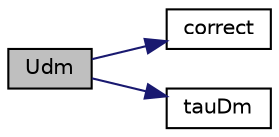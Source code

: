 digraph "Udm"
{
  bgcolor="transparent";
  edge [fontname="Helvetica",fontsize="10",labelfontname="Helvetica",labelfontsize="10"];
  node [fontname="Helvetica",fontsize="10",shape=record];
  rankdir="LR";
  Node1 [label="Udm",height=0.2,width=0.4,color="black", fillcolor="grey75", style="filled", fontcolor="black"];
  Node1 -> Node2 [color="midnightblue",fontsize="10",style="solid",fontname="Helvetica"];
  Node2 [label="correct",height=0.2,width=0.4,color="black",URL="$a02199.html#a7e204aa62fa1c1f527e8f1c62dc62061",tooltip="Update the diffusion velocity. "];
  Node1 -> Node3 [color="midnightblue",fontsize="10",style="solid",fontname="Helvetica"];
  Node3 [label="tauDm",height=0.2,width=0.4,color="black",URL="$a02199.html#abf840437816eb4aa3a2c11a2f105d994",tooltip="Return the stress tensor due to the phase transport. "];
}
